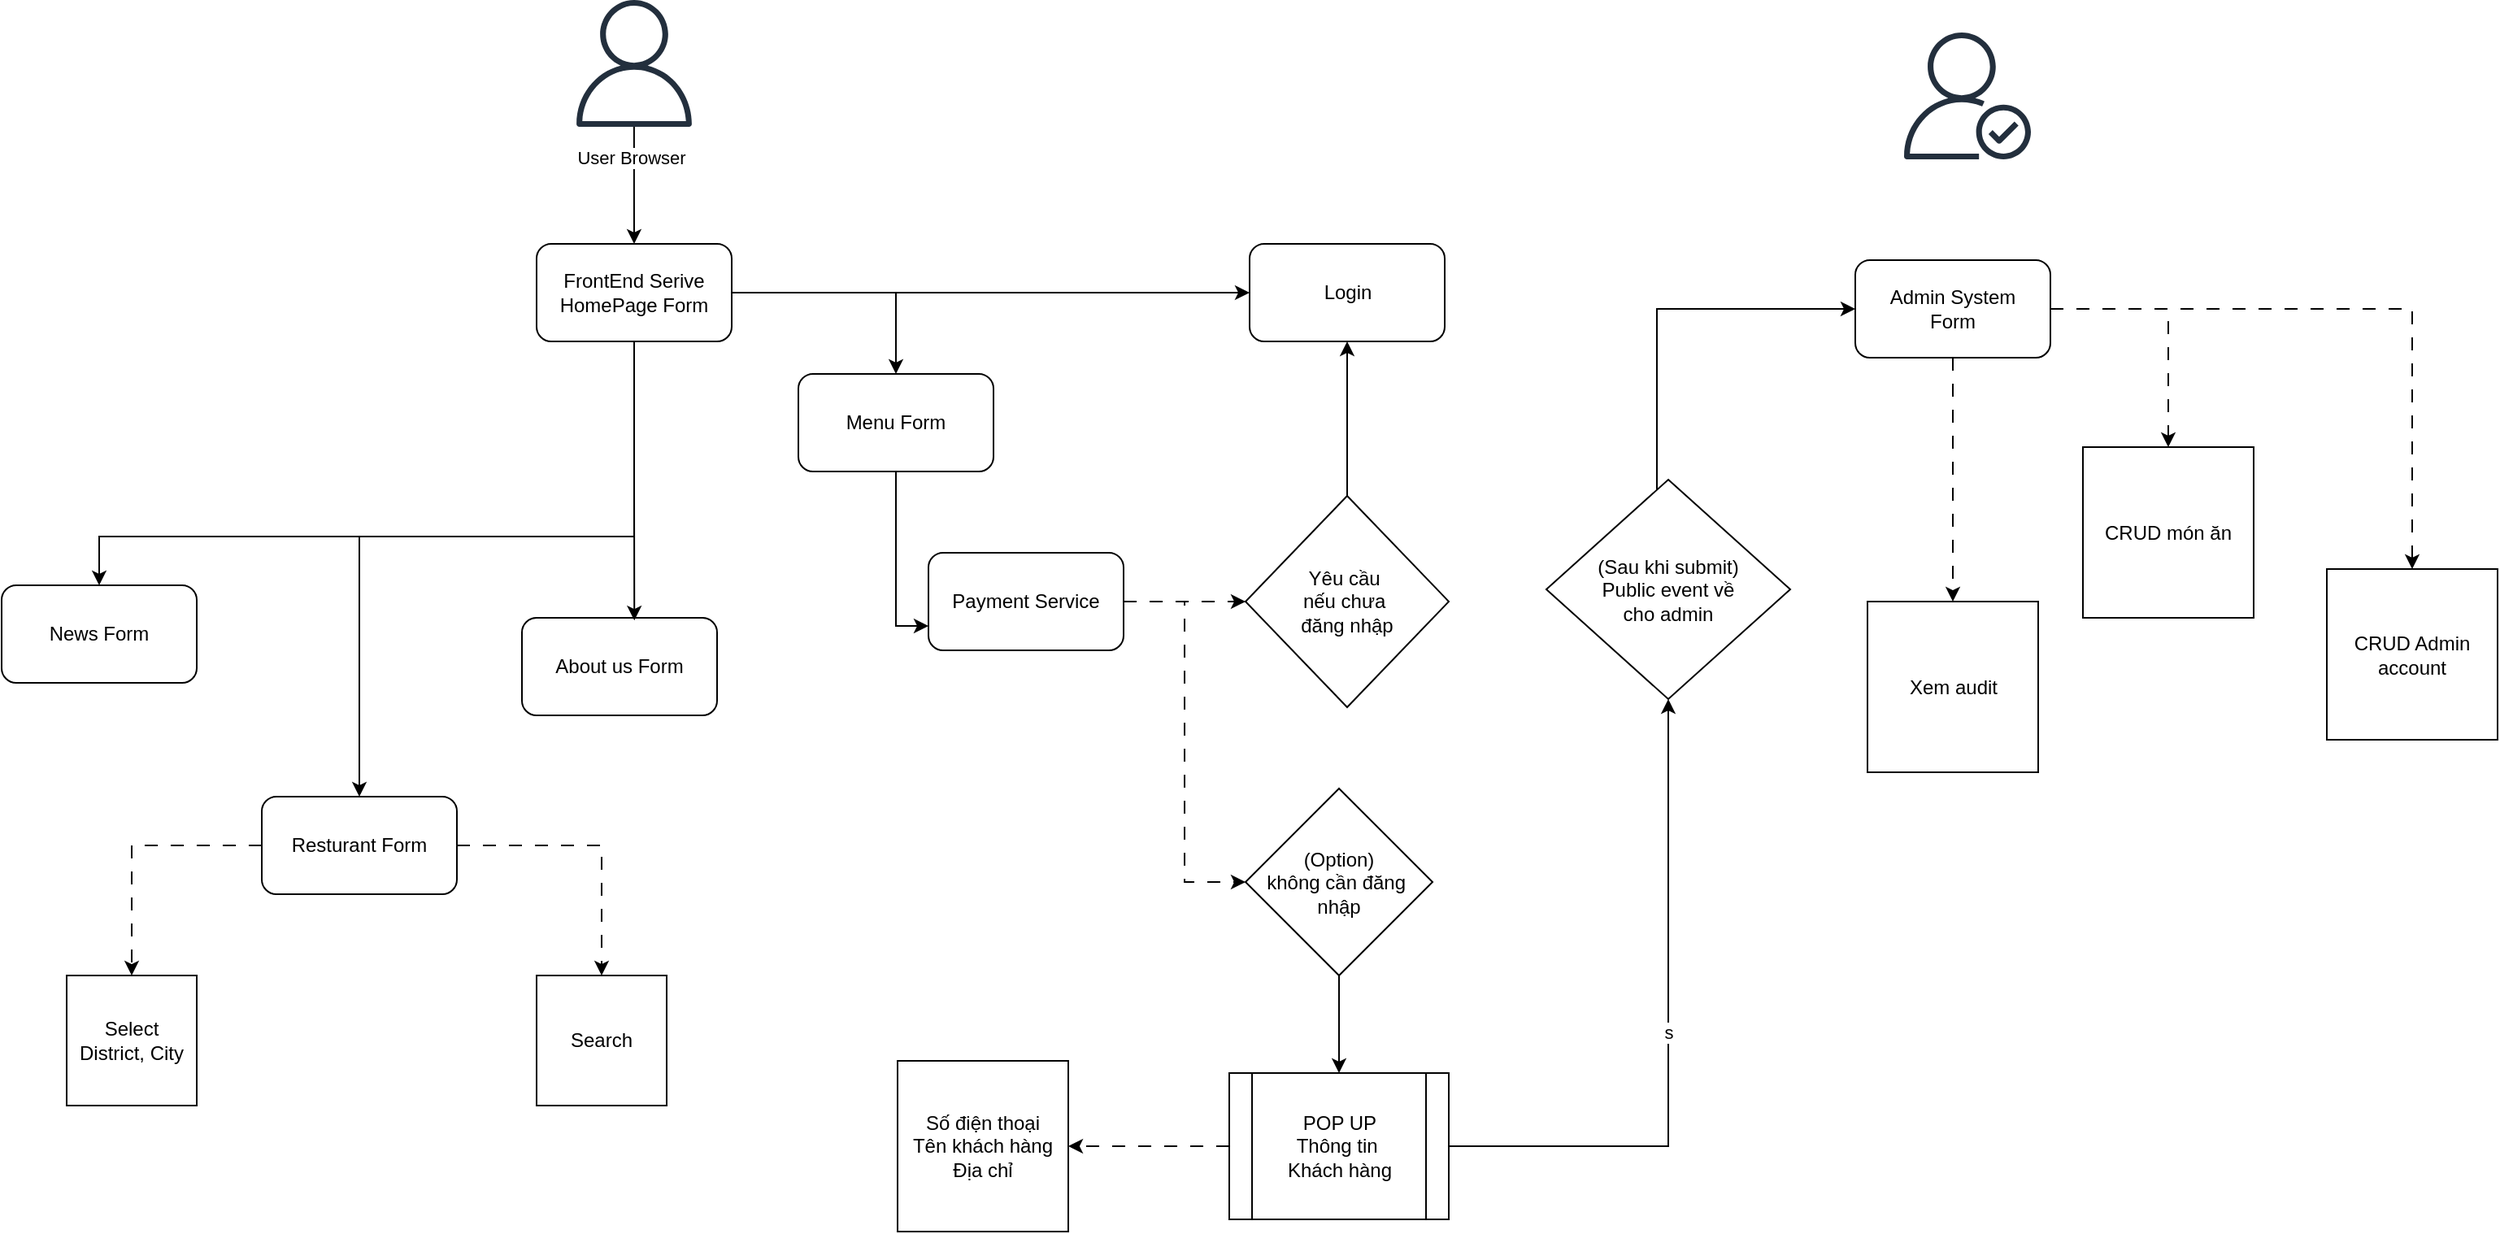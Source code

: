 <mxfile version="27.0.5">
  <diagram name="Trang-1" id="wZXBydSlz8X2rav5eI3Y">
    <mxGraphModel dx="1736" dy="996" grid="1" gridSize="10" guides="1" tooltips="1" connect="1" arrows="1" fold="1" page="1" pageScale="1" pageWidth="1654" pageHeight="2336" math="0" shadow="0">
      <root>
        <mxCell id="0" />
        <mxCell id="1" parent="0" />
        <mxCell id="9Zsvd8ydGd5WaW7-rN7S-24" style="edgeStyle=orthogonalEdgeStyle;rounded=0;orthogonalLoop=1;jettySize=auto;html=1;entryX=0.5;entryY=0;entryDx=0;entryDy=0;" edge="1" parent="1" source="9Zsvd8ydGd5WaW7-rN7S-2" target="9Zsvd8ydGd5WaW7-rN7S-3">
          <mxGeometry relative="1" as="geometry" />
        </mxCell>
        <mxCell id="9Zsvd8ydGd5WaW7-rN7S-33" value="User Browser" style="edgeLabel;html=1;align=center;verticalAlign=middle;resizable=0;points=[];" vertex="1" connectable="0" parent="9Zsvd8ydGd5WaW7-rN7S-24">
          <mxGeometry x="-0.481" y="-2" relative="1" as="geometry">
            <mxPoint as="offset" />
          </mxGeometry>
        </mxCell>
        <mxCell id="9Zsvd8ydGd5WaW7-rN7S-2" value="" style="sketch=0;outlineConnect=0;fontColor=#232F3E;gradientColor=none;fillColor=#232F3D;strokeColor=none;dashed=0;verticalLabelPosition=bottom;verticalAlign=top;align=center;html=1;fontSize=12;fontStyle=0;aspect=fixed;pointerEvents=1;shape=mxgraph.aws4.user;" vertex="1" parent="1">
          <mxGeometry x="450" y="10" width="78" height="78" as="geometry" />
        </mxCell>
        <mxCell id="9Zsvd8ydGd5WaW7-rN7S-9" style="edgeStyle=orthogonalEdgeStyle;rounded=0;orthogonalLoop=1;jettySize=auto;html=1;entryX=0.5;entryY=0;entryDx=0;entryDy=0;" edge="1" parent="1" source="9Zsvd8ydGd5WaW7-rN7S-3" target="9Zsvd8ydGd5WaW7-rN7S-8">
          <mxGeometry relative="1" as="geometry" />
        </mxCell>
        <mxCell id="9Zsvd8ydGd5WaW7-rN7S-11" style="edgeStyle=orthogonalEdgeStyle;rounded=0;orthogonalLoop=1;jettySize=auto;html=1;" edge="1" parent="1" source="9Zsvd8ydGd5WaW7-rN7S-3" target="9Zsvd8ydGd5WaW7-rN7S-7">
          <mxGeometry relative="1" as="geometry">
            <Array as="points">
              <mxPoint x="489" y="340" />
              <mxPoint x="320" y="340" />
            </Array>
          </mxGeometry>
        </mxCell>
        <mxCell id="9Zsvd8ydGd5WaW7-rN7S-12" style="edgeStyle=orthogonalEdgeStyle;rounded=0;orthogonalLoop=1;jettySize=auto;html=1;entryX=0.5;entryY=0;entryDx=0;entryDy=0;" edge="1" parent="1" source="9Zsvd8ydGd5WaW7-rN7S-3" target="9Zsvd8ydGd5WaW7-rN7S-5">
          <mxGeometry relative="1" as="geometry">
            <Array as="points">
              <mxPoint x="489" y="340" />
              <mxPoint x="160" y="340" />
            </Array>
          </mxGeometry>
        </mxCell>
        <mxCell id="9Zsvd8ydGd5WaW7-rN7S-25" style="edgeStyle=orthogonalEdgeStyle;rounded=0;orthogonalLoop=1;jettySize=auto;html=1;" edge="1" parent="1" source="9Zsvd8ydGd5WaW7-rN7S-3" target="9Zsvd8ydGd5WaW7-rN7S-4">
          <mxGeometry relative="1" as="geometry" />
        </mxCell>
        <mxCell id="9Zsvd8ydGd5WaW7-rN7S-3" value="FrontEnd Serive&lt;br&gt;HomePage Form" style="rounded=1;whiteSpace=wrap;html=1;" vertex="1" parent="1">
          <mxGeometry x="429" y="160" width="120" height="60" as="geometry" />
        </mxCell>
        <mxCell id="9Zsvd8ydGd5WaW7-rN7S-4" value="Login" style="rounded=1;whiteSpace=wrap;html=1;" vertex="1" parent="1">
          <mxGeometry x="867.5" y="160" width="120" height="60" as="geometry" />
        </mxCell>
        <mxCell id="9Zsvd8ydGd5WaW7-rN7S-5" value="News Form" style="rounded=1;whiteSpace=wrap;html=1;" vertex="1" parent="1">
          <mxGeometry x="100" y="370" width="120" height="60" as="geometry" />
        </mxCell>
        <mxCell id="9Zsvd8ydGd5WaW7-rN7S-6" value="About us Form" style="rounded=1;whiteSpace=wrap;html=1;" vertex="1" parent="1">
          <mxGeometry x="420" y="390" width="120" height="60" as="geometry" />
        </mxCell>
        <mxCell id="9Zsvd8ydGd5WaW7-rN7S-16" style="edgeStyle=orthogonalEdgeStyle;rounded=0;orthogonalLoop=1;jettySize=auto;html=1;entryX=0.5;entryY=0;entryDx=0;entryDy=0;dashed=1;dashPattern=8 8;" edge="1" parent="1" source="9Zsvd8ydGd5WaW7-rN7S-7" target="9Zsvd8ydGd5WaW7-rN7S-14">
          <mxGeometry relative="1" as="geometry" />
        </mxCell>
        <mxCell id="9Zsvd8ydGd5WaW7-rN7S-17" style="edgeStyle=orthogonalEdgeStyle;rounded=0;orthogonalLoop=1;jettySize=auto;html=1;entryX=0.5;entryY=0;entryDx=0;entryDy=0;dashed=1;dashPattern=8 8;" edge="1" parent="1" source="9Zsvd8ydGd5WaW7-rN7S-7" target="9Zsvd8ydGd5WaW7-rN7S-15">
          <mxGeometry relative="1" as="geometry" />
        </mxCell>
        <mxCell id="9Zsvd8ydGd5WaW7-rN7S-7" value="Resturant Form" style="rounded=1;whiteSpace=wrap;html=1;" vertex="1" parent="1">
          <mxGeometry x="260" y="500" width="120" height="60" as="geometry" />
        </mxCell>
        <mxCell id="9Zsvd8ydGd5WaW7-rN7S-19" style="edgeStyle=orthogonalEdgeStyle;rounded=0;orthogonalLoop=1;jettySize=auto;html=1;entryX=0;entryY=0.75;entryDx=0;entryDy=0;" edge="1" parent="1" source="9Zsvd8ydGd5WaW7-rN7S-8" target="9Zsvd8ydGd5WaW7-rN7S-18">
          <mxGeometry relative="1" as="geometry" />
        </mxCell>
        <mxCell id="9Zsvd8ydGd5WaW7-rN7S-8" value="Menu Form" style="rounded=1;whiteSpace=wrap;html=1;" vertex="1" parent="1">
          <mxGeometry x="590" y="240" width="120" height="60" as="geometry" />
        </mxCell>
        <mxCell id="9Zsvd8ydGd5WaW7-rN7S-13" style="edgeStyle=orthogonalEdgeStyle;rounded=0;orthogonalLoop=1;jettySize=auto;html=1;entryX=0.576;entryY=0.027;entryDx=0;entryDy=0;entryPerimeter=0;" edge="1" parent="1" source="9Zsvd8ydGd5WaW7-rN7S-3" target="9Zsvd8ydGd5WaW7-rN7S-6">
          <mxGeometry relative="1" as="geometry" />
        </mxCell>
        <mxCell id="9Zsvd8ydGd5WaW7-rN7S-14" value="Select&lt;br&gt;District, City" style="whiteSpace=wrap;html=1;aspect=fixed;" vertex="1" parent="1">
          <mxGeometry x="140" y="610" width="80" height="80" as="geometry" />
        </mxCell>
        <mxCell id="9Zsvd8ydGd5WaW7-rN7S-15" value="Search" style="whiteSpace=wrap;html=1;aspect=fixed;" vertex="1" parent="1">
          <mxGeometry x="429" y="610" width="80" height="80" as="geometry" />
        </mxCell>
        <mxCell id="9Zsvd8ydGd5WaW7-rN7S-27" style="edgeStyle=orthogonalEdgeStyle;rounded=0;orthogonalLoop=1;jettySize=auto;html=1;entryX=0;entryY=0.5;entryDx=0;entryDy=0;dashed=1;dashPattern=8 8;" edge="1" parent="1" source="9Zsvd8ydGd5WaW7-rN7S-18" target="9Zsvd8ydGd5WaW7-rN7S-26">
          <mxGeometry relative="1" as="geometry" />
        </mxCell>
        <mxCell id="9Zsvd8ydGd5WaW7-rN7S-18" value="Payment Service" style="rounded=1;whiteSpace=wrap;html=1;" vertex="1" parent="1">
          <mxGeometry x="670" y="350" width="120" height="60" as="geometry" />
        </mxCell>
        <mxCell id="9Zsvd8ydGd5WaW7-rN7S-23" style="edgeStyle=orthogonalEdgeStyle;rounded=0;orthogonalLoop=1;jettySize=auto;html=1;entryX=0.5;entryY=1;entryDx=0;entryDy=0;" edge="1" parent="1" source="9Zsvd8ydGd5WaW7-rN7S-21" target="9Zsvd8ydGd5WaW7-rN7S-4">
          <mxGeometry relative="1" as="geometry" />
        </mxCell>
        <mxCell id="9Zsvd8ydGd5WaW7-rN7S-21" value="Yêu cầu&amp;nbsp;&lt;br&gt;nếu chưa&amp;nbsp;&lt;br&gt;đăng nhập" style="rhombus;whiteSpace=wrap;html=1;" vertex="1" parent="1">
          <mxGeometry x="865" y="315" width="125" height="130" as="geometry" />
        </mxCell>
        <mxCell id="9Zsvd8ydGd5WaW7-rN7S-22" style="edgeStyle=orthogonalEdgeStyle;rounded=0;orthogonalLoop=1;jettySize=auto;html=1;entryX=0;entryY=0.5;entryDx=0;entryDy=0;dashed=1;dashPattern=8 8;" edge="1" parent="1" source="9Zsvd8ydGd5WaW7-rN7S-18" target="9Zsvd8ydGd5WaW7-rN7S-21">
          <mxGeometry relative="1" as="geometry" />
        </mxCell>
        <mxCell id="9Zsvd8ydGd5WaW7-rN7S-30" style="edgeStyle=orthogonalEdgeStyle;rounded=0;orthogonalLoop=1;jettySize=auto;html=1;entryX=0.5;entryY=0;entryDx=0;entryDy=0;" edge="1" parent="1" source="9Zsvd8ydGd5WaW7-rN7S-26" target="9Zsvd8ydGd5WaW7-rN7S-29">
          <mxGeometry relative="1" as="geometry" />
        </mxCell>
        <mxCell id="9Zsvd8ydGd5WaW7-rN7S-26" value="(Option)&lt;br&gt;không cần đăng&amp;nbsp;&lt;br&gt;nhập" style="rhombus;whiteSpace=wrap;html=1;" vertex="1" parent="1">
          <mxGeometry x="865" y="495" width="115" height="115" as="geometry" />
        </mxCell>
        <mxCell id="9Zsvd8ydGd5WaW7-rN7S-32" style="edgeStyle=orthogonalEdgeStyle;rounded=0;orthogonalLoop=1;jettySize=auto;html=1;entryX=1;entryY=0.5;entryDx=0;entryDy=0;dashed=1;dashPattern=8 8;" edge="1" parent="1" source="9Zsvd8ydGd5WaW7-rN7S-29" target="9Zsvd8ydGd5WaW7-rN7S-31">
          <mxGeometry relative="1" as="geometry" />
        </mxCell>
        <mxCell id="9Zsvd8ydGd5WaW7-rN7S-41" value="s" style="edgeStyle=orthogonalEdgeStyle;rounded=0;orthogonalLoop=1;jettySize=auto;html=1;" edge="1" parent="1" source="9Zsvd8ydGd5WaW7-rN7S-29" target="9Zsvd8ydGd5WaW7-rN7S-39">
          <mxGeometry relative="1" as="geometry" />
        </mxCell>
        <mxCell id="9Zsvd8ydGd5WaW7-rN7S-29" value="POP UP&lt;br&gt;Thông tin&amp;nbsp;&lt;br&gt;Khách hàng" style="shape=process;whiteSpace=wrap;html=1;backgroundOutline=1;" vertex="1" parent="1">
          <mxGeometry x="855" y="670" width="135" height="90" as="geometry" />
        </mxCell>
        <mxCell id="9Zsvd8ydGd5WaW7-rN7S-31" value="Số điện thoại&lt;br&gt;Tên khách hàng&lt;br&gt;Địa chỉ" style="whiteSpace=wrap;html=1;aspect=fixed;" vertex="1" parent="1">
          <mxGeometry x="651" y="662.5" width="105" height="105" as="geometry" />
        </mxCell>
        <mxCell id="9Zsvd8ydGd5WaW7-rN7S-34" value="" style="sketch=0;outlineConnect=0;fontColor=#232F3E;gradientColor=none;fillColor=#232F3D;strokeColor=none;dashed=0;verticalLabelPosition=bottom;verticalAlign=top;align=center;html=1;fontSize=12;fontStyle=0;aspect=fixed;pointerEvents=1;shape=mxgraph.aws4.authenticated_user;" vertex="1" parent="1">
          <mxGeometry x="1270" y="30" width="78" height="78" as="geometry" />
        </mxCell>
        <mxCell id="9Zsvd8ydGd5WaW7-rN7S-45" style="edgeStyle=orthogonalEdgeStyle;rounded=0;orthogonalLoop=1;jettySize=auto;html=1;entryX=0.5;entryY=0;entryDx=0;entryDy=0;dashed=1;dashPattern=8 8;" edge="1" parent="1" source="9Zsvd8ydGd5WaW7-rN7S-35" target="9Zsvd8ydGd5WaW7-rN7S-36">
          <mxGeometry relative="1" as="geometry" />
        </mxCell>
        <mxCell id="9Zsvd8ydGd5WaW7-rN7S-46" style="edgeStyle=orthogonalEdgeStyle;rounded=0;orthogonalLoop=1;jettySize=auto;html=1;entryX=0.5;entryY=0;entryDx=0;entryDy=0;dashed=1;dashPattern=8 8;" edge="1" parent="1" source="9Zsvd8ydGd5WaW7-rN7S-35" target="9Zsvd8ydGd5WaW7-rN7S-37">
          <mxGeometry relative="1" as="geometry" />
        </mxCell>
        <mxCell id="9Zsvd8ydGd5WaW7-rN7S-47" style="edgeStyle=orthogonalEdgeStyle;rounded=0;orthogonalLoop=1;jettySize=auto;html=1;entryX=0.5;entryY=0;entryDx=0;entryDy=0;dashed=1;dashPattern=8 8;" edge="1" parent="1" source="9Zsvd8ydGd5WaW7-rN7S-35" target="9Zsvd8ydGd5WaW7-rN7S-38">
          <mxGeometry relative="1" as="geometry" />
        </mxCell>
        <mxCell id="9Zsvd8ydGd5WaW7-rN7S-35" value="Admin System &lt;br&gt;Form" style="rounded=1;whiteSpace=wrap;html=1;" vertex="1" parent="1">
          <mxGeometry x="1240" y="170" width="120" height="60" as="geometry" />
        </mxCell>
        <mxCell id="9Zsvd8ydGd5WaW7-rN7S-36" value="Xem audit" style="whiteSpace=wrap;html=1;aspect=fixed;" vertex="1" parent="1">
          <mxGeometry x="1247.5" y="380" width="105" height="105" as="geometry" />
        </mxCell>
        <mxCell id="9Zsvd8ydGd5WaW7-rN7S-37" value="CRUD món ăn" style="whiteSpace=wrap;html=1;aspect=fixed;" vertex="1" parent="1">
          <mxGeometry x="1380" y="285" width="105" height="105" as="geometry" />
        </mxCell>
        <mxCell id="9Zsvd8ydGd5WaW7-rN7S-38" value="CRUD Admin account" style="whiteSpace=wrap;html=1;aspect=fixed;" vertex="1" parent="1">
          <mxGeometry x="1530" y="360" width="105" height="105" as="geometry" />
        </mxCell>
        <mxCell id="9Zsvd8ydGd5WaW7-rN7S-43" style="edgeStyle=orthogonalEdgeStyle;rounded=0;orthogonalLoop=1;jettySize=auto;html=1;entryX=0;entryY=0.5;entryDx=0;entryDy=0;" edge="1" parent="1" source="9Zsvd8ydGd5WaW7-rN7S-39" target="9Zsvd8ydGd5WaW7-rN7S-35">
          <mxGeometry relative="1" as="geometry">
            <Array as="points">
              <mxPoint x="1118" y="200" />
            </Array>
          </mxGeometry>
        </mxCell>
        <mxCell id="9Zsvd8ydGd5WaW7-rN7S-39" value="(Sau khi submit)&lt;br&gt;Public event về&lt;br&gt;cho admin" style="rhombus;whiteSpace=wrap;html=1;" vertex="1" parent="1">
          <mxGeometry x="1050" y="305" width="150" height="135" as="geometry" />
        </mxCell>
      </root>
    </mxGraphModel>
  </diagram>
</mxfile>
